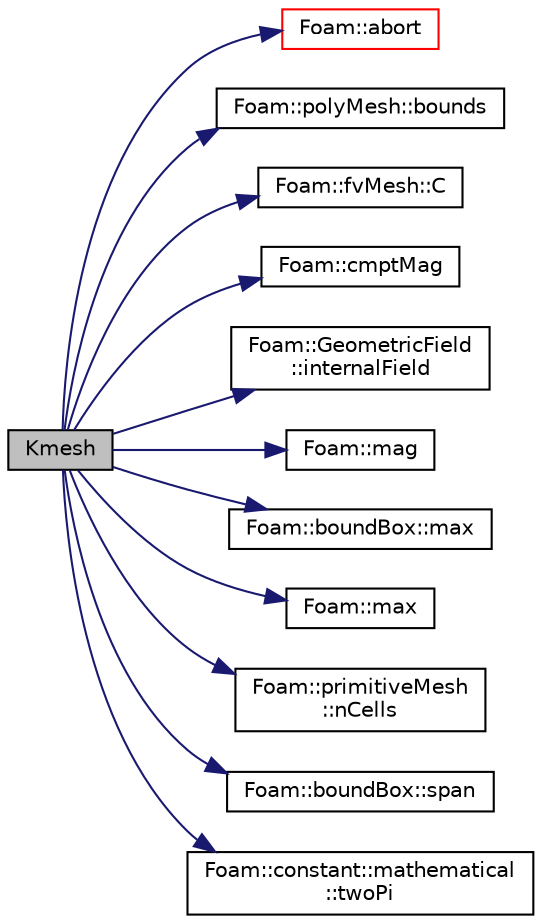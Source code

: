 digraph "Kmesh"
{
  bgcolor="transparent";
  edge [fontname="Helvetica",fontsize="10",labelfontname="Helvetica",labelfontsize="10"];
  node [fontname="Helvetica",fontsize="10",shape=record];
  rankdir="LR";
  Node1 [label="Kmesh",height=0.2,width=0.4,color="black", fillcolor="grey75", style="filled", fontcolor="black"];
  Node1 -> Node2 [color="midnightblue",fontsize="10",style="solid",fontname="Helvetica"];
  Node2 [label="Foam::abort",height=0.2,width=0.4,color="red",URL="$a10675.html#a447107a607d03e417307c203fa5fb44b"];
  Node1 -> Node3 [color="midnightblue",fontsize="10",style="solid",fontname="Helvetica"];
  Node3 [label="Foam::polyMesh::bounds",height=0.2,width=0.4,color="black",URL="$a01905.html#a7774f6a2399cc071ff06ba6bb6d38b26",tooltip="Return mesh bounding box. "];
  Node1 -> Node4 [color="midnightblue",fontsize="10",style="solid",fontname="Helvetica"];
  Node4 [label="Foam::fvMesh::C",height=0.2,width=0.4,color="black",URL="$a00868.html#add65fc7bb62260f0f5144592e78ccdba",tooltip="Return cell centres as volVectorField. "];
  Node1 -> Node5 [color="midnightblue",fontsize="10",style="solid",fontname="Helvetica"];
  Node5 [label="Foam::cmptMag",height=0.2,width=0.4,color="black",URL="$a10675.html#acf2383c8a0a1d5fef3eb5255b950229d"];
  Node1 -> Node6 [color="midnightblue",fontsize="10",style="solid",fontname="Helvetica"];
  Node6 [label="Foam::GeometricField\l::internalField",height=0.2,width=0.4,color="black",URL="$a00913.html#a9536140d36d69bbac40496f6b817aa0a",tooltip="Return internal field. "];
  Node1 -> Node7 [color="midnightblue",fontsize="10",style="solid",fontname="Helvetica"];
  Node7 [label="Foam::mag",height=0.2,width=0.4,color="black",URL="$a10675.html#a929da2a3fdcf3dacbbe0487d3a330dae"];
  Node1 -> Node8 [color="midnightblue",fontsize="10",style="solid",fontname="Helvetica"];
  Node8 [label="Foam::boundBox::max",height=0.2,width=0.4,color="black",URL="$a00153.html#a264800db5fd48c1d4541fd05cab1d40f",tooltip="Maximum describing the bounding box. "];
  Node1 -> Node9 [color="midnightblue",fontsize="10",style="solid",fontname="Helvetica"];
  Node9 [label="Foam::max",height=0.2,width=0.4,color="black",URL="$a10675.html#ac993e906cf2774ae77e666bc24e81733"];
  Node1 -> Node10 [color="midnightblue",fontsize="10",style="solid",fontname="Helvetica"];
  Node10 [label="Foam::primitiveMesh\l::nCells",height=0.2,width=0.4,color="black",URL="$a01956.html#ae79b5e96cf8d9a4e6b3993e6f2709374"];
  Node1 -> Node11 [color="midnightblue",fontsize="10",style="solid",fontname="Helvetica"];
  Node11 [label="Foam::boundBox::span",height=0.2,width=0.4,color="black",URL="$a00153.html#a2d9f25638302501b870cd5be87974010",tooltip="The bounding box span (from minimum to maximum) "];
  Node1 -> Node12 [color="midnightblue",fontsize="10",style="solid",fontname="Helvetica"];
  Node12 [label="Foam::constant::mathematical\l::twoPi",height=0.2,width=0.4,color="black",URL="$a10687.html#a7574b446d33e802339e1708574670c00"];
}
